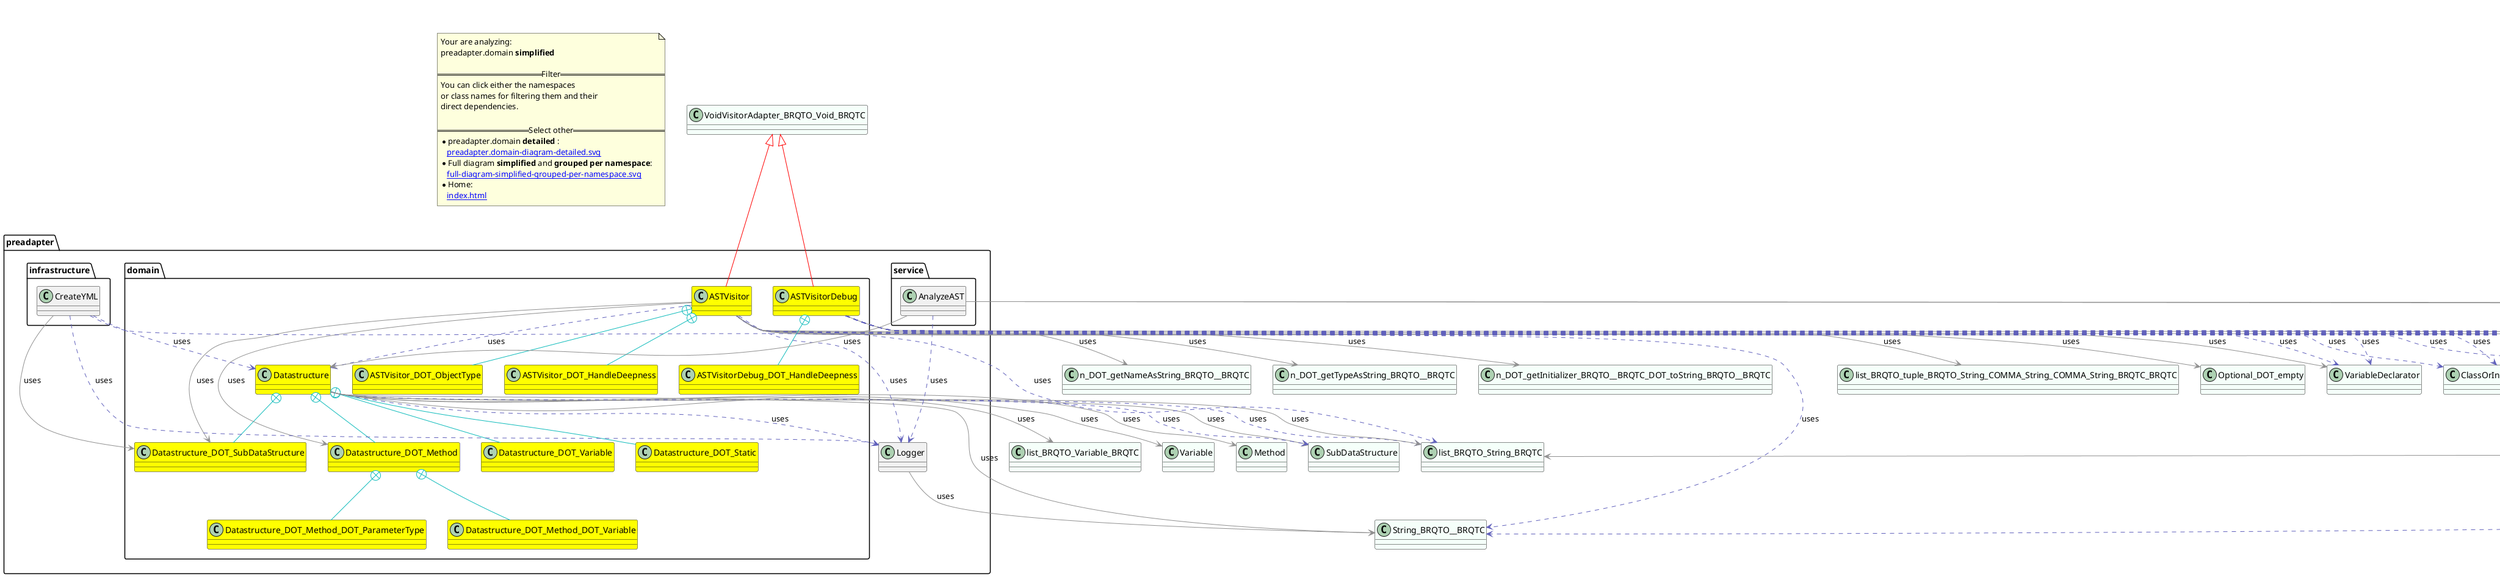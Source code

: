 @startuml
title <size:20>preadapter.domain **simplified** </size>
note "Your are analyzing:\npreadapter.domain **simplified** \n\n==Filter==\nYou can click either the namespaces \nor class names for filtering them and their\ndirect dependencies.\n\n==Select other==\n* preadapter.domain **detailed** :\n   [[preadapter.domain-diagram-detailed.svg]]\n* Full diagram **simplified** and **grouped per namespace**:\n   [[full-diagram-simplified-grouped-per-namespace.svg]]\n* Home:\n   [[index.html]]" as FloatingNote
class list_BRQTO_Variable_BRQTC [[list_BRQTO_Variable_BRQTC-diagram-simplified.svg]] #MintCream {
}
class Variable [[Variable-diagram-simplified.svg]] #MintCream {
}
class Method [[Method-diagram-simplified.svg]] #MintCream {
}
class SubDataStructure [[SubDataStructure-diagram-simplified.svg]] #MintCream {
}
class list_BRQTO_String_BRQTC [[list_BRQTO_String_BRQTC-diagram-simplified.svg]] #MintCream {
}
class String_BRQTO__BRQTC [[String_BRQTO__BRQTC-diagram-simplified.svg]] #MintCream {
}
class VoidVisitorAdapter_BRQTO_Void_BRQTC [[VoidVisitorAdapter_BRQTO_Void_BRQTC-diagram-simplified.svg]] #MintCream {
}
class HandleDeepness [[HandleDeepness-diagram-simplified.svg]] #MintCream {
}
class ClassOrInterfaceDeclaration [[ClassOrInterfaceDeclaration-diagram-simplified.svg]] #MintCream {
}
class MethodDeclaration [[MethodDeclaration-diagram-simplified.svg]] #MintCream {
}
class Void [[Void-diagram-simplified.svg]] #MintCream {
}
class list_BRQTO_tuple_BRQTO_String_COMMA_String_COMMA_String_BRQTC_BRQTC [[list_BRQTO_tuple_BRQTO_String_COMMA_String_COMMA_String_BRQTC_BRQTC-diagram-simplified.svg]] #MintCream {
}
class Optional_DOT_empty [[Optional_DOT_empty-diagram-simplified.svg]] #MintCream {
}
class VariableDeclarator [[VariableDeclarator-diagram-simplified.svg]] #MintCream {
}
class n_DOT_getNameAsString_BRQTO__BRQTC [[n_DOT_getNameAsString_BRQTO__BRQTC-diagram-simplified.svg]] #MintCream {
}
class n_DOT_getTypeAsString_BRQTO__BRQTC [[n_DOT_getTypeAsString_BRQTO__BRQTC-diagram-simplified.svg]] #MintCream {
}
class n_DOT_getInitializer_BRQTO__BRQTC_DOT_toString_BRQTO__BRQTC [[n_DOT_getInitializer_BRQTO__BRQTC_DOT_toString_BRQTO__BRQTC-diagram-simplified.svg]] #MintCream {
}
class FieldDeclaration [[FieldDeclaration-diagram-simplified.svg]] #MintCream {
}
class PackageDeclaration [[PackageDeclaration-diagram-simplified.svg]] #MintCream {
}
class ImportDeclaration [[ImportDeclaration-diagram-simplified.svg]] #MintCream {
}
class EnumConstantDeclaration [[EnumConstantDeclaration-diagram-simplified.svg]] #MintCream {
}
class EnumDeclaration [[EnumDeclaration-diagram-simplified.svg]] #MintCream {
}
class CompilationUnit [[CompilationUnit-diagram-simplified.svg]] #MintCream {
}
class PrintStream [[PrintStream-diagram-simplified.svg]] #MintCream {
}
class AnnotationDeclaration [[AnnotationDeclaration-diagram-simplified.svg]] #MintCream {
}
class AnnotationMemberDeclaration [[AnnotationMemberDeclaration-diagram-simplified.svg]] #MintCream {
}
class ArrayAccessExpr [[ArrayAccessExpr-diagram-simplified.svg]] #MintCream {
}
class ArrayCreationExpr [[ArrayCreationExpr-diagram-simplified.svg]] #MintCream {
}
class ArrayCreationLevel [[ArrayCreationLevel-diagram-simplified.svg]] #MintCream {
}
class ArrayInitializerExpr [[ArrayInitializerExpr-diagram-simplified.svg]] #MintCream {
}
class ArrayType [[ArrayType-diagram-simplified.svg]] #MintCream {
}
class AssertStmt [[AssertStmt-diagram-simplified.svg]] #MintCream {
}
class AssignExpr [[AssignExpr-diagram-simplified.svg]] #MintCream {
}
class BinaryExpr [[BinaryExpr-diagram-simplified.svg]] #MintCream {
}
class BlockComment [[BlockComment-diagram-simplified.svg]] #MintCream {
}
class BlockStmt [[BlockStmt-diagram-simplified.svg]] #MintCream {
}
class BooleanLiteralExpr [[BooleanLiteralExpr-diagram-simplified.svg]] #MintCream {
}
class BreakStmt [[BreakStmt-diagram-simplified.svg]] #MintCream {
}
class CastExpr [[CastExpr-diagram-simplified.svg]] #MintCream {
}
class CatchClause [[CatchClause-diagram-simplified.svg]] #MintCream {
}
class CharLiteralExpr [[CharLiteralExpr-diagram-simplified.svg]] #MintCream {
}
class ClassExpr [[ClassExpr-diagram-simplified.svg]] #MintCream {
}
class ClassOrInterfaceType [[ClassOrInterfaceType-diagram-simplified.svg]] #MintCream {
}
class ConditionalExpr [[ConditionalExpr-diagram-simplified.svg]] #MintCream {
}
class ConstructorDeclaration [[ConstructorDeclaration-diagram-simplified.svg]] #MintCream {
}
class ContinueStmt [[ContinueStmt-diagram-simplified.svg]] #MintCream {
}
class DoStmt [[DoStmt-diagram-simplified.svg]] #MintCream {
}
class DoubleLiteralExpr [[DoubleLiteralExpr-diagram-simplified.svg]] #MintCream {
}
class EmptyStmt [[EmptyStmt-diagram-simplified.svg]] #MintCream {
}
class EnclosedExpr [[EnclosedExpr-diagram-simplified.svg]] #MintCream {
}
class ExplicitConstructorInvocationStmt [[ExplicitConstructorInvocationStmt-diagram-simplified.svg]] #MintCream {
}
class ExpressionStmt [[ExpressionStmt-diagram-simplified.svg]] #MintCream {
}
class FieldAccessExpr [[FieldAccessExpr-diagram-simplified.svg]] #MintCream {
}
class ForEachStmt [[ForEachStmt-diagram-simplified.svg]] #MintCream {
}
class ForStmt [[ForStmt-diagram-simplified.svg]] #MintCream {
}
class IfStmt [[IfStmt-diagram-simplified.svg]] #MintCream {
}
class InitializerDeclaration [[InitializerDeclaration-diagram-simplified.svg]] #MintCream {
}
class InstanceOfExpr [[InstanceOfExpr-diagram-simplified.svg]] #MintCream {
}
class IntegerLiteralExpr [[IntegerLiteralExpr-diagram-simplified.svg]] #MintCream {
}
class IntersectionType [[IntersectionType-diagram-simplified.svg]] #MintCream {
}
class JavadocComment [[JavadocComment-diagram-simplified.svg]] #MintCream {
}
class LabeledStmt [[LabeledStmt-diagram-simplified.svg]] #MintCream {
}
class LambdaExpr [[LambdaExpr-diagram-simplified.svg]] #MintCream {
}
class LineComment [[LineComment-diagram-simplified.svg]] #MintCream {
}
class LocalClassDeclarationStmt [[LocalClassDeclarationStmt-diagram-simplified.svg]] #MintCream {
}
class LongLiteralExpr [[LongLiteralExpr-diagram-simplified.svg]] #MintCream {
}
class MarkerAnnotationExpr [[MarkerAnnotationExpr-diagram-simplified.svg]] #MintCream {
}
class MemberValuetuple [[MemberValuetuple-diagram-simplified.svg]] #MintCream {
}
class MethodCallExpr [[MethodCallExpr-diagram-simplified.svg]] #MintCream {
}
class MethodReferenceExpr [[MethodReferenceExpr-diagram-simplified.svg]] #MintCream {
}
class ModuleDeclaration [[ModuleDeclaration-diagram-simplified.svg]] #MintCream {
}
class ModuleExportsDirective [[ModuleExportsDirective-diagram-simplified.svg]] #MintCream {
}
class ModuleOpensDirective [[ModuleOpensDirective-diagram-simplified.svg]] #MintCream {
}
class ModuleProvidesDirective [[ModuleProvidesDirective-diagram-simplified.svg]] #MintCream {
}
class ModuleRequiresDirective [[ModuleRequiresDirective-diagram-simplified.svg]] #MintCream {
}
class ModuleUsesDirective [[ModuleUsesDirective-diagram-simplified.svg]] #MintCream {
}
class Name [[Name-diagram-simplified.svg]] #MintCream {
}
class NameExpr [[NameExpr-diagram-simplified.svg]] #MintCream {
}
class Nodelist [[Nodelist-diagram-simplified.svg]] #MintCream {
}
class NormalAnnotationExpr [[NormalAnnotationExpr-diagram-simplified.svg]] #MintCream {
}
class NullLiteralExpr [[NullLiteralExpr-diagram-simplified.svg]] #MintCream {
}
class ObjectCreationExpr [[ObjectCreationExpr-diagram-simplified.svg]] #MintCream {
}
class Parameter [[Parameter-diagram-simplified.svg]] #MintCream {
}
class PrimitiveType [[PrimitiveType-diagram-simplified.svg]] #MintCream {
}
class ReturnStmt [[ReturnStmt-diagram-simplified.svg]] #MintCream {
}
class SimpleName [[SimpleName-diagram-simplified.svg]] #MintCream {
}
class SingleMemberAnnotationExpr [[SingleMemberAnnotationExpr-diagram-simplified.svg]] #MintCream {
}
class StringLiteralExpr [[StringLiteralExpr-diagram-simplified.svg]] #MintCream {
}
class SuperExpr [[SuperExpr-diagram-simplified.svg]] #MintCream {
}
class SwitchEntry [[SwitchEntry-diagram-simplified.svg]] #MintCream {
}
class SwitchStmt [[SwitchStmt-diagram-simplified.svg]] #MintCream {
}
class SynchronizedStmt [[SynchronizedStmt-diagram-simplified.svg]] #MintCream {
}
class ThisExpr [[ThisExpr-diagram-simplified.svg]] #MintCream {
}
class ThrowStmt [[ThrowStmt-diagram-simplified.svg]] #MintCream {
}
class TryStmt [[TryStmt-diagram-simplified.svg]] #MintCream {
}
class TypeExpr [[TypeExpr-diagram-simplified.svg]] #MintCream {
}
class TypeParameter [[TypeParameter-diagram-simplified.svg]] #MintCream {
}
class UnaryExpr [[UnaryExpr-diagram-simplified.svg]] #MintCream {
}
class UnionType [[UnionType-diagram-simplified.svg]] #MintCream {
}
class UnknownType [[UnknownType-diagram-simplified.svg]] #MintCream {
}
class UnparsableStmt [[UnparsableStmt-diagram-simplified.svg]] #MintCream {
}
class VariableDeclarationExpr [[VariableDeclarationExpr-diagram-simplified.svg]] #MintCream {
}
class VoidType [[VoidType-diagram-simplified.svg]] #MintCream {
}
class WhileStmt [[WhileStmt-diagram-simplified.svg]] #MintCream {
}
class WildcardType [[WildcardType-diagram-simplified.svg]] #MintCream {
}
class preadapter.Logger [[preadapter.Logger-diagram-simplified.svg]]  {
}
  class preadapter.domain.Datastructure [[preadapter.domain.Datastructure-diagram-simplified.svg]] #yellow {
  }
  class preadapter.domain.Datastructure_DOT_Method [[preadapter.domain.Datastructure_DOT_Method-diagram-simplified.svg]] #yellow {
  }
  class preadapter.domain.Datastructure_DOT_Static [[preadapter.domain.Datastructure_DOT_Static-diagram-simplified.svg]] #yellow {
  }
  class preadapter.domain.Datastructure_DOT_Variable [[preadapter.domain.Datastructure_DOT_Variable-diagram-simplified.svg]] #yellow {
  }
  class preadapter.domain.Datastructure_DOT_SubDataStructure [[preadapter.domain.Datastructure_DOT_SubDataStructure-diagram-simplified.svg]] #yellow {
  }
  class preadapter.domain.ASTVisitor [[preadapter.domain.ASTVisitor-diagram-simplified.svg]] #yellow {
  }
  class preadapter.domain.ASTVisitor_DOT_ObjectType [[preadapter.domain.ASTVisitor_DOT_ObjectType-diagram-simplified.svg]] #yellow {
  }
  class preadapter.domain.ASTVisitor_DOT_HandleDeepness [[preadapter.domain.ASTVisitor_DOT_HandleDeepness-diagram-simplified.svg]] #yellow {
  }
  class preadapter.domain.Datastructure_DOT_Method_DOT_ParameterType [[preadapter.domain.Datastructure_DOT_Method_DOT_ParameterType-diagram-simplified.svg]] #yellow {
  }
  class preadapter.domain.Datastructure_DOT_Method_DOT_Variable [[preadapter.domain.Datastructure_DOT_Method_DOT_Variable-diagram-simplified.svg]] #yellow {
  }
  class preadapter.domain.ASTVisitorDebug_DOT_HandleDeepness [[preadapter.domain.ASTVisitorDebug_DOT_HandleDeepness-diagram-simplified.svg]] #yellow {
  }
  class preadapter.domain.ASTVisitorDebug [[preadapter.domain.ASTVisitorDebug-diagram-simplified.svg]] #yellow {
  }
  class preadapter.infrastructure.CreateYML [[preadapter.infrastructure.CreateYML-diagram-simplified.svg]]  {
  }
  class preadapter.service.AnalyzeAST [[preadapter.service.AnalyzeAST-diagram-simplified.svg]]  {
  }
 ' *************************************** 
 ' *************************************** 
 ' *************************************** 
' Class relations extracted from namespace:
' 
' Class relations extracted from namespace:
' preadapter
preadapter.Logger -[#909090]-> String_BRQTO__BRQTC  : uses 
' Class relations extracted from namespace:
' preadapter.domain
preadapter.domain.Datastructure +-[#10BBBB]- preadapter.domain.Datastructure_DOT_Method 
preadapter.domain.Datastructure +-[#10BBBB]- preadapter.domain.Datastructure_DOT_Static 
preadapter.domain.Datastructure +-[#10BBBB]- preadapter.domain.Datastructure_DOT_Variable 
preadapter.domain.Datastructure +-[#10BBBB]- preadapter.domain.Datastructure_DOT_SubDataStructure 
preadapter.domain.Datastructure .[#6060BB].> preadapter.Logger  : uses 
preadapter.domain.Datastructure -[#909090]-> list_BRQTO_Variable_BRQTC  : uses 
preadapter.domain.Datastructure -[#909090]-> Variable  : uses 
preadapter.domain.Datastructure -[#909090]-> Method  : uses 
preadapter.domain.Datastructure -[#909090]-> SubDataStructure  : uses 
preadapter.domain.Datastructure .[#6060BB].> SubDataStructure  : uses 
preadapter.domain.Datastructure .[#6060BB].> list_BRQTO_String_BRQTC  : uses 
preadapter.domain.Datastructure -[#909090]-> list_BRQTO_String_BRQTC  : uses 
preadapter.domain.Datastructure -[#909090]-> String_BRQTO__BRQTC  : uses 
preadapter.domain.Datastructure_DOT_Method +-[#10BBBB]- preadapter.domain.Datastructure_DOT_Method_DOT_ParameterType 
preadapter.domain.Datastructure_DOT_Method +-[#10BBBB]- preadapter.domain.Datastructure_DOT_Method_DOT_Variable 
VoidVisitorAdapter_BRQTO_Void_BRQTC <|-[#red]- preadapter.domain.ASTVisitor
preadapter.domain.ASTVisitor +-[#10BBBB]- preadapter.domain.ASTVisitor_DOT_ObjectType 
preadapter.domain.ASTVisitor +-[#10BBBB]- preadapter.domain.ASTVisitor_DOT_HandleDeepness 
preadapter.domain.ASTVisitor .[#6060BB].> preadapter.Logger  : uses 
preadapter.domain.ASTVisitor .[#6060BB].> preadapter.domain.Datastructure  : uses 
preadapter.domain.ASTVisitor .[#6060BB].> HandleDeepness  : uses 
preadapter.domain.ASTVisitor .[#6060BB].> ClassOrInterfaceDeclaration  : uses 
preadapter.domain.ASTVisitor -[#909090]-> preadapter.domain.Datastructure_DOT_SubDataStructure  : uses 
preadapter.domain.ASTVisitor .[#6060BB].> MethodDeclaration  : uses 
preadapter.domain.ASTVisitor .[#6060BB].> Void  : uses 
preadapter.domain.ASTVisitor -[#909090]-> list_BRQTO_tuple_BRQTO_String_COMMA_String_COMMA_String_BRQTC_BRQTC  : uses 
preadapter.domain.ASTVisitor -[#909090]-> Optional_DOT_empty  : uses 
preadapter.domain.ASTVisitor -[#909090]-> VariableDeclarator  : uses 
preadapter.domain.ASTVisitor -[#909090]-> n_DOT_getNameAsString_BRQTO__BRQTC  : uses 
preadapter.domain.ASTVisitor -[#909090]-> n_DOT_getTypeAsString_BRQTO__BRQTC  : uses 
preadapter.domain.ASTVisitor -[#909090]-> n_DOT_getInitializer_BRQTO__BRQTC_DOT_toString_BRQTO__BRQTC  : uses 
preadapter.domain.ASTVisitor -[#909090]-> preadapter.domain.Datastructure_DOT_Method  : uses 
preadapter.domain.ASTVisitor .[#6060BB].> FieldDeclaration  : uses 
preadapter.domain.ASTVisitor .[#6060BB].> PackageDeclaration  : uses 
preadapter.domain.ASTVisitor .[#6060BB].> ImportDeclaration  : uses 
preadapter.domain.ASTVisitor .[#6060BB].> EnumConstantDeclaration  : uses 
preadapter.domain.ASTVisitor .[#6060BB].> EnumDeclaration  : uses 
preadapter.domain.ASTVisitor .[#6060BB].> VariableDeclarator  : uses 
preadapter.domain.ASTVisitor .[#6060BB].> String_BRQTO__BRQTC  : uses 
preadapter.domain.ASTVisitor -[#909090]-> CompilationUnit  : uses 
VoidVisitorAdapter_BRQTO_Void_BRQTC <|-[#red]- preadapter.domain.ASTVisitorDebug
preadapter.domain.ASTVisitorDebug +-[#10BBBB]- preadapter.domain.ASTVisitorDebug_DOT_HandleDeepness 
preadapter.domain.ASTVisitorDebug .[#6060BB].> PrintStream  : uses 
preadapter.domain.ASTVisitorDebug .[#6060BB].> HandleDeepness  : uses 
preadapter.domain.ASTVisitorDebug .[#6060BB].> AnnotationDeclaration  : uses 
preadapter.domain.ASTVisitorDebug .[#6060BB].> Void  : uses 
preadapter.domain.ASTVisitorDebug .[#6060BB].> AnnotationMemberDeclaration  : uses 
preadapter.domain.ASTVisitorDebug .[#6060BB].> ArrayAccessExpr  : uses 
preadapter.domain.ASTVisitorDebug .[#6060BB].> ArrayCreationExpr  : uses 
preadapter.domain.ASTVisitorDebug .[#6060BB].> ArrayCreationLevel  : uses 
preadapter.domain.ASTVisitorDebug .[#6060BB].> ArrayInitializerExpr  : uses 
preadapter.domain.ASTVisitorDebug .[#6060BB].> ArrayType  : uses 
preadapter.domain.ASTVisitorDebug .[#6060BB].> AssertStmt  : uses 
preadapter.domain.ASTVisitorDebug .[#6060BB].> AssignExpr  : uses 
preadapter.domain.ASTVisitorDebug .[#6060BB].> BinaryExpr  : uses 
preadapter.domain.ASTVisitorDebug .[#6060BB].> BlockComment  : uses 
preadapter.domain.ASTVisitorDebug .[#6060BB].> BlockStmt  : uses 
preadapter.domain.ASTVisitorDebug .[#6060BB].> BooleanLiteralExpr  : uses 
preadapter.domain.ASTVisitorDebug .[#6060BB].> BreakStmt  : uses 
preadapter.domain.ASTVisitorDebug .[#6060BB].> CastExpr  : uses 
preadapter.domain.ASTVisitorDebug .[#6060BB].> CatchClause  : uses 
preadapter.domain.ASTVisitorDebug .[#6060BB].> CharLiteralExpr  : uses 
preadapter.domain.ASTVisitorDebug .[#6060BB].> ClassExpr  : uses 
preadapter.domain.ASTVisitorDebug .[#6060BB].> ClassOrInterfaceDeclaration  : uses 
preadapter.domain.ASTVisitorDebug .[#6060BB].> ClassOrInterfaceType  : uses 
preadapter.domain.ASTVisitorDebug .[#6060BB].> CompilationUnit  : uses 
preadapter.domain.ASTVisitorDebug .[#6060BB].> ConditionalExpr  : uses 
preadapter.domain.ASTVisitorDebug .[#6060BB].> ConstructorDeclaration  : uses 
preadapter.domain.ASTVisitorDebug .[#6060BB].> ContinueStmt  : uses 
preadapter.domain.ASTVisitorDebug .[#6060BB].> DoStmt  : uses 
preadapter.domain.ASTVisitorDebug .[#6060BB].> DoubleLiteralExpr  : uses 
preadapter.domain.ASTVisitorDebug .[#6060BB].> EmptyStmt  : uses 
preadapter.domain.ASTVisitorDebug .[#6060BB].> EnclosedExpr  : uses 
preadapter.domain.ASTVisitorDebug .[#6060BB].> EnumConstantDeclaration  : uses 
preadapter.domain.ASTVisitorDebug .[#6060BB].> EnumDeclaration  : uses 
preadapter.domain.ASTVisitorDebug .[#6060BB].> ExplicitConstructorInvocationStmt  : uses 
preadapter.domain.ASTVisitorDebug .[#6060BB].> ExpressionStmt  : uses 
preadapter.domain.ASTVisitorDebug .[#6060BB].> FieldAccessExpr  : uses 
preadapter.domain.ASTVisitorDebug .[#6060BB].> FieldDeclaration  : uses 
preadapter.domain.ASTVisitorDebug .[#6060BB].> ForEachStmt  : uses 
preadapter.domain.ASTVisitorDebug .[#6060BB].> ForStmt  : uses 
preadapter.domain.ASTVisitorDebug .[#6060BB].> IfStmt  : uses 
preadapter.domain.ASTVisitorDebug .[#6060BB].> ImportDeclaration  : uses 
preadapter.domain.ASTVisitorDebug .[#6060BB].> InitializerDeclaration  : uses 
preadapter.domain.ASTVisitorDebug .[#6060BB].> InstanceOfExpr  : uses 
preadapter.domain.ASTVisitorDebug .[#6060BB].> IntegerLiteralExpr  : uses 
preadapter.domain.ASTVisitorDebug .[#6060BB].> IntersectionType  : uses 
preadapter.domain.ASTVisitorDebug .[#6060BB].> JavadocComment  : uses 
preadapter.domain.ASTVisitorDebug .[#6060BB].> LabeledStmt  : uses 
preadapter.domain.ASTVisitorDebug .[#6060BB].> LambdaExpr  : uses 
preadapter.domain.ASTVisitorDebug .[#6060BB].> LineComment  : uses 
preadapter.domain.ASTVisitorDebug .[#6060BB].> LocalClassDeclarationStmt  : uses 
preadapter.domain.ASTVisitorDebug .[#6060BB].> LongLiteralExpr  : uses 
preadapter.domain.ASTVisitorDebug .[#6060BB].> MarkerAnnotationExpr  : uses 
preadapter.domain.ASTVisitorDebug .[#6060BB].> MemberValuetuple  : uses 
preadapter.domain.ASTVisitorDebug .[#6060BB].> MethodCallExpr  : uses 
preadapter.domain.ASTVisitorDebug .[#6060BB].> MethodDeclaration  : uses 
preadapter.domain.ASTVisitorDebug .[#6060BB].> MethodReferenceExpr  : uses 
preadapter.domain.ASTVisitorDebug .[#6060BB].> ModuleDeclaration  : uses 
preadapter.domain.ASTVisitorDebug .[#6060BB].> ModuleExportsDirective  : uses 
preadapter.domain.ASTVisitorDebug .[#6060BB].> ModuleOpensDirective  : uses 
preadapter.domain.ASTVisitorDebug .[#6060BB].> ModuleProvidesDirective  : uses 
preadapter.domain.ASTVisitorDebug .[#6060BB].> ModuleRequiresDirective  : uses 
preadapter.domain.ASTVisitorDebug .[#6060BB].> ModuleUsesDirective  : uses 
preadapter.domain.ASTVisitorDebug .[#6060BB].> Name  : uses 
preadapter.domain.ASTVisitorDebug .[#6060BB].> NameExpr  : uses 
preadapter.domain.ASTVisitorDebug .[#6060BB].> Nodelist  : uses 
preadapter.domain.ASTVisitorDebug .[#6060BB].> NormalAnnotationExpr  : uses 
preadapter.domain.ASTVisitorDebug .[#6060BB].> NullLiteralExpr  : uses 
preadapter.domain.ASTVisitorDebug .[#6060BB].> ObjectCreationExpr  : uses 
preadapter.domain.ASTVisitorDebug .[#6060BB].> PackageDeclaration  : uses 
preadapter.domain.ASTVisitorDebug .[#6060BB].> Parameter  : uses 
preadapter.domain.ASTVisitorDebug .[#6060BB].> PrimitiveType  : uses 
preadapter.domain.ASTVisitorDebug .[#6060BB].> ReturnStmt  : uses 
preadapter.domain.ASTVisitorDebug .[#6060BB].> SimpleName  : uses 
preadapter.domain.ASTVisitorDebug .[#6060BB].> SingleMemberAnnotationExpr  : uses 
preadapter.domain.ASTVisitorDebug .[#6060BB].> StringLiteralExpr  : uses 
preadapter.domain.ASTVisitorDebug .[#6060BB].> SuperExpr  : uses 
preadapter.domain.ASTVisitorDebug .[#6060BB].> SwitchEntry  : uses 
preadapter.domain.ASTVisitorDebug .[#6060BB].> SwitchStmt  : uses 
preadapter.domain.ASTVisitorDebug .[#6060BB].> SynchronizedStmt  : uses 
preadapter.domain.ASTVisitorDebug .[#6060BB].> ThisExpr  : uses 
preadapter.domain.ASTVisitorDebug .[#6060BB].> ThrowStmt  : uses 
preadapter.domain.ASTVisitorDebug .[#6060BB].> TryStmt  : uses 
preadapter.domain.ASTVisitorDebug .[#6060BB].> TypeExpr  : uses 
preadapter.domain.ASTVisitorDebug .[#6060BB].> TypeParameter  : uses 
preadapter.domain.ASTVisitorDebug .[#6060BB].> UnaryExpr  : uses 
preadapter.domain.ASTVisitorDebug .[#6060BB].> UnionType  : uses 
preadapter.domain.ASTVisitorDebug .[#6060BB].> UnknownType  : uses 
preadapter.domain.ASTVisitorDebug .[#6060BB].> UnparsableStmt  : uses 
preadapter.domain.ASTVisitorDebug .[#6060BB].> VariableDeclarationExpr  : uses 
preadapter.domain.ASTVisitorDebug .[#6060BB].> VariableDeclarator  : uses 
preadapter.domain.ASTVisitorDebug .[#6060BB].> VoidType  : uses 
preadapter.domain.ASTVisitorDebug .[#6060BB].> WhileStmt  : uses 
preadapter.domain.ASTVisitorDebug .[#6060BB].> WildcardType  : uses 
preadapter.domain.ASTVisitorDebug .[#6060BB].> String_BRQTO__BRQTC  : uses 
preadapter.domain.ASTVisitorDebug -[#909090]-> CompilationUnit  : uses 
' Class relations extracted from namespace:
' preadapter.infrastructure
preadapter.infrastructure.CreateYML .[#6060BB].> list_BRQTO_String_BRQTC  : uses 
preadapter.infrastructure.CreateYML .[#6060BB].> preadapter.domain.Datastructure  : uses 
preadapter.infrastructure.CreateYML .[#6060BB].> preadapter.Logger  : uses 
preadapter.infrastructure.CreateYML -[#909090]-> preadapter.domain.Datastructure_DOT_SubDataStructure  : uses 
' Class relations extracted from namespace:
' preadapter.service
preadapter.service.AnalyzeAST .[#6060BB].> preadapter.Logger  : uses 
preadapter.service.AnalyzeAST -[#909090]-> preadapter.domain.Datastructure  : uses 
preadapter.service.AnalyzeAST -[#909090]-> list_BRQTO_String_BRQTC  : uses 
preadapter.service.AnalyzeAST -[#909090]-> CompilationUnit  : uses 
@enduml
